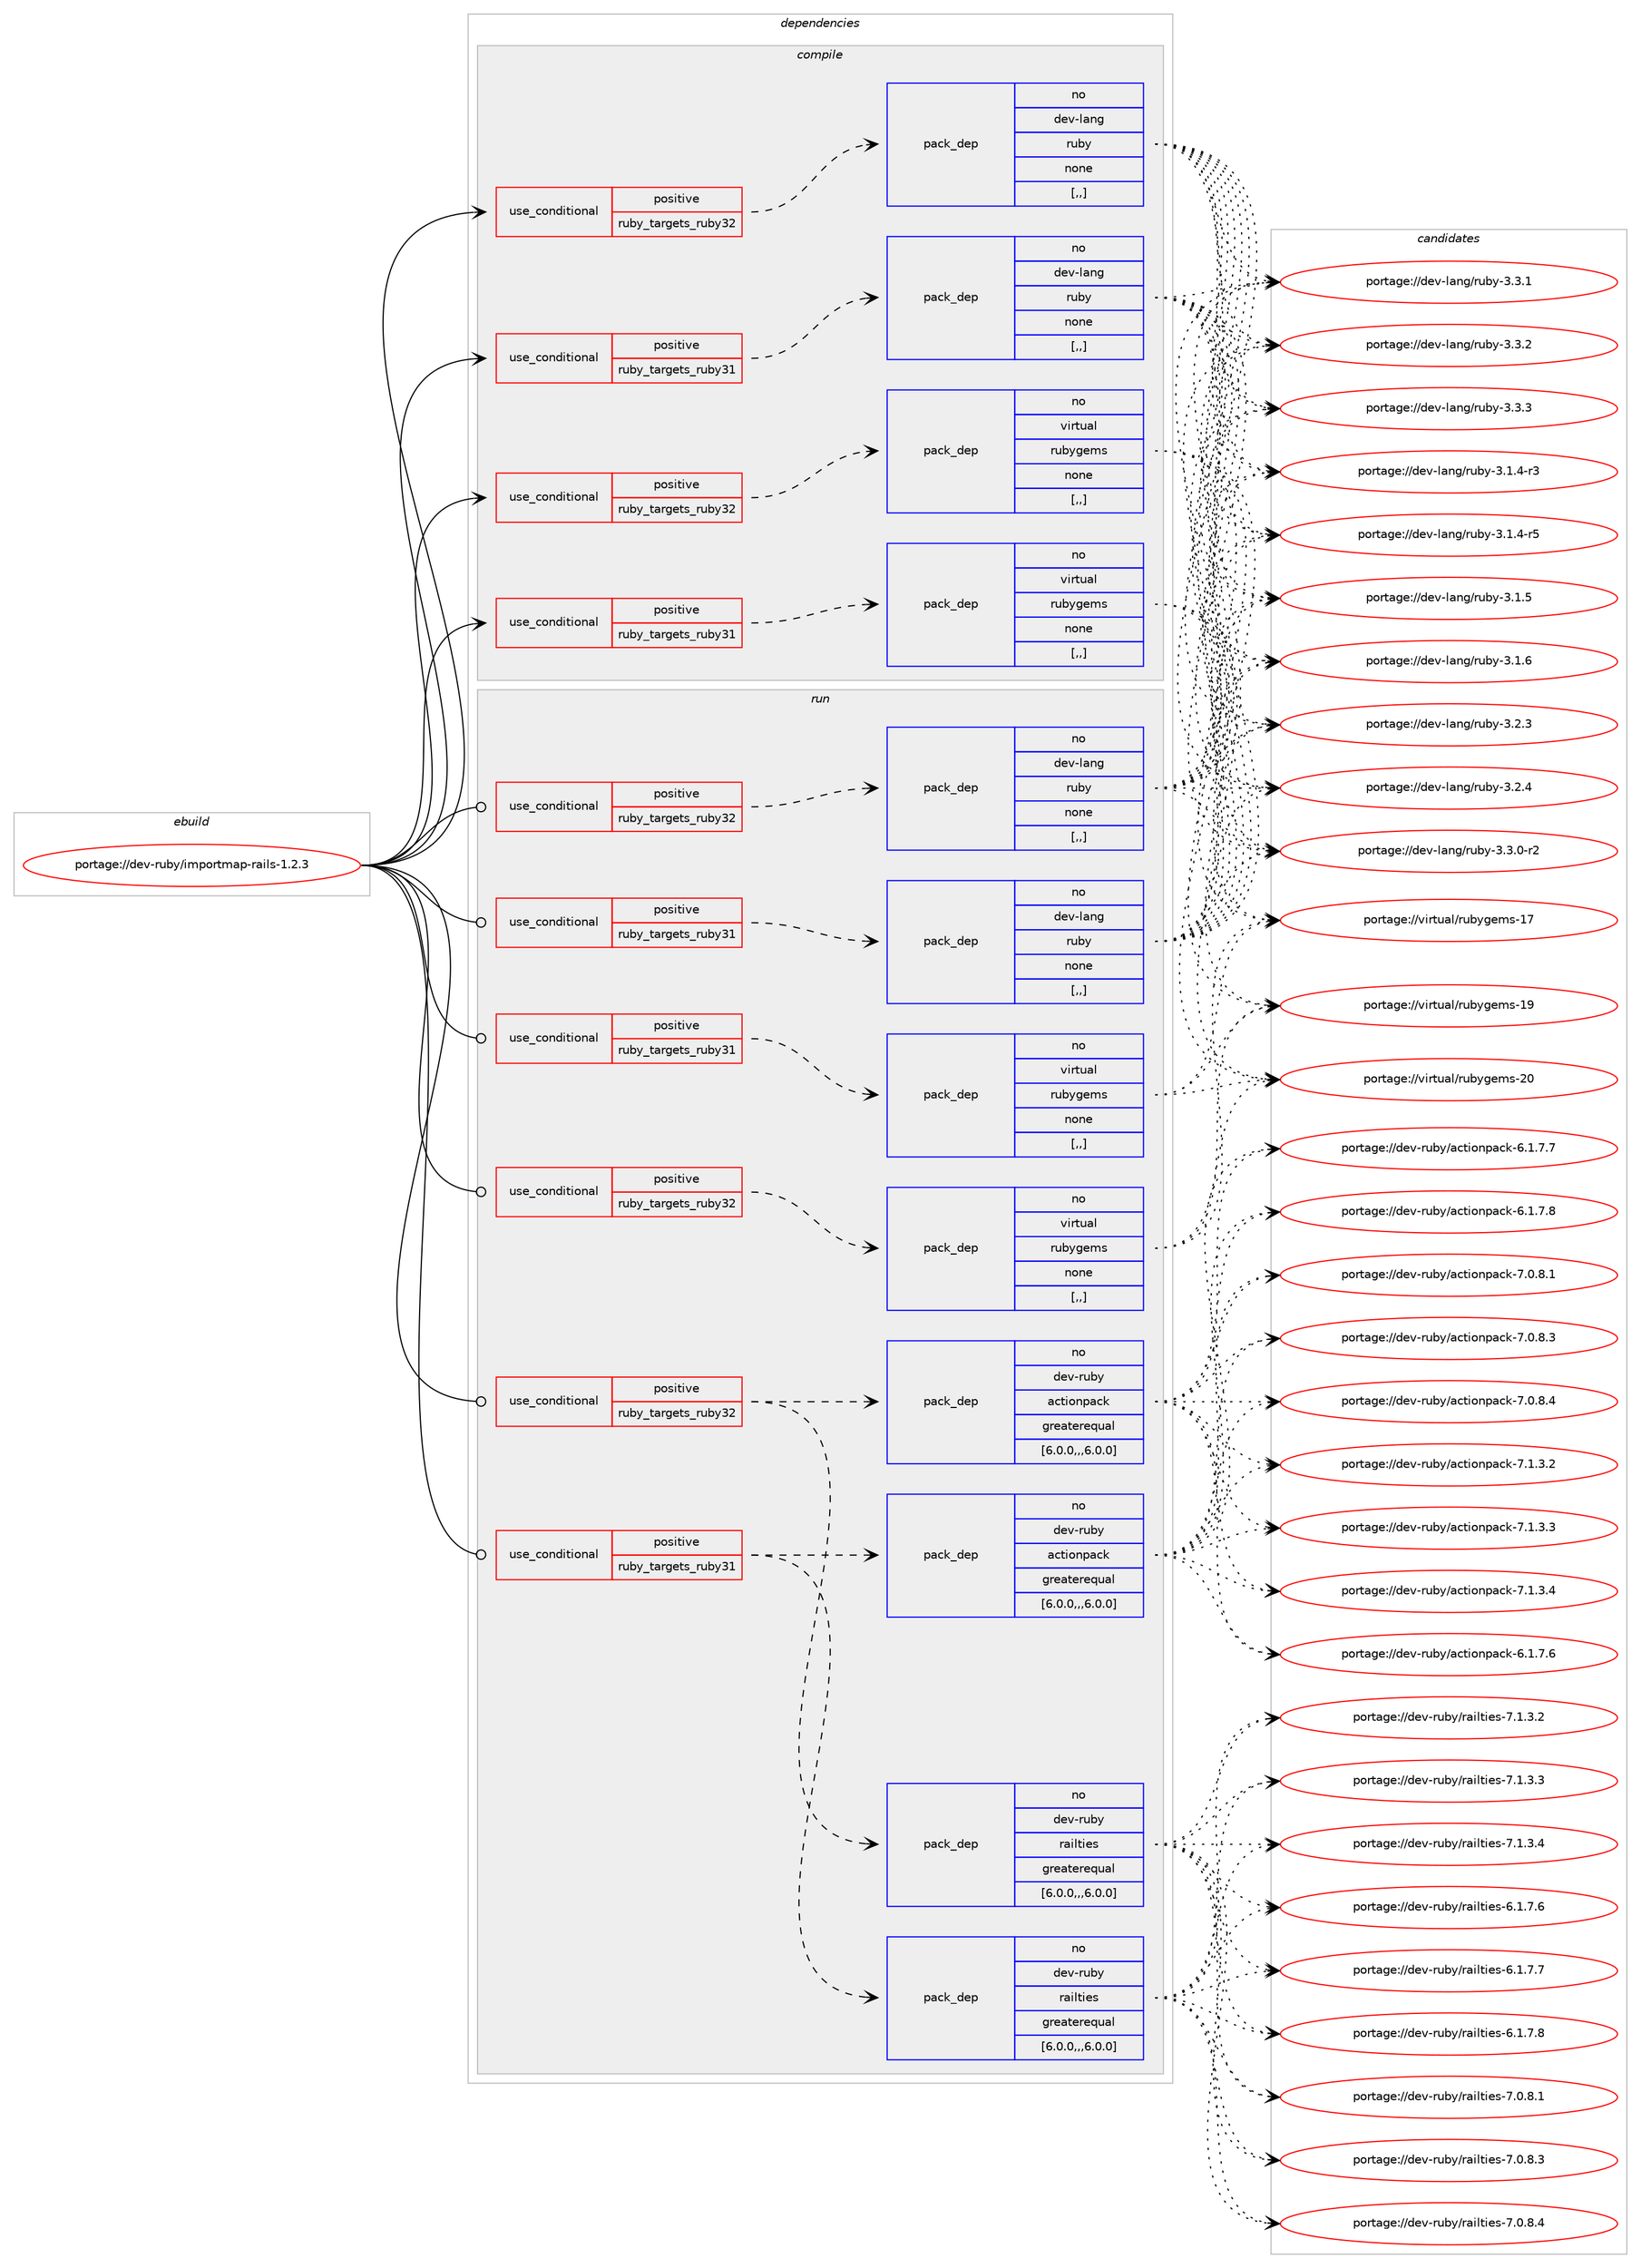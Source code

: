 digraph prolog {

# *************
# Graph options
# *************

newrank=true;
concentrate=true;
compound=true;
graph [rankdir=LR,fontname=Helvetica,fontsize=10,ranksep=1.5];#, ranksep=2.5, nodesep=0.2];
edge  [arrowhead=vee];
node  [fontname=Helvetica,fontsize=10];

# **********
# The ebuild
# **********

subgraph cluster_leftcol {
color=gray;
rank=same;
label=<<i>ebuild</i>>;
id [label="portage://dev-ruby/importmap-rails-1.2.3", color=red, width=4, href="../dev-ruby/importmap-rails-1.2.3.svg"];
}

# ****************
# The dependencies
# ****************

subgraph cluster_midcol {
color=gray;
label=<<i>dependencies</i>>;
subgraph cluster_compile {
fillcolor="#eeeeee";
style=filled;
label=<<i>compile</i>>;
subgraph cond47918 {
dependency182986 [label=<<TABLE BORDER="0" CELLBORDER="1" CELLSPACING="0" CELLPADDING="4"><TR><TD ROWSPAN="3" CELLPADDING="10">use_conditional</TD></TR><TR><TD>positive</TD></TR><TR><TD>ruby_targets_ruby31</TD></TR></TABLE>>, shape=none, color=red];
subgraph pack133771 {
dependency182987 [label=<<TABLE BORDER="0" CELLBORDER="1" CELLSPACING="0" CELLPADDING="4" WIDTH="220"><TR><TD ROWSPAN="6" CELLPADDING="30">pack_dep</TD></TR><TR><TD WIDTH="110">no</TD></TR><TR><TD>dev-lang</TD></TR><TR><TD>ruby</TD></TR><TR><TD>none</TD></TR><TR><TD>[,,]</TD></TR></TABLE>>, shape=none, color=blue];
}
dependency182986:e -> dependency182987:w [weight=20,style="dashed",arrowhead="vee"];
}
id:e -> dependency182986:w [weight=20,style="solid",arrowhead="vee"];
subgraph cond47919 {
dependency182988 [label=<<TABLE BORDER="0" CELLBORDER="1" CELLSPACING="0" CELLPADDING="4"><TR><TD ROWSPAN="3" CELLPADDING="10">use_conditional</TD></TR><TR><TD>positive</TD></TR><TR><TD>ruby_targets_ruby31</TD></TR></TABLE>>, shape=none, color=red];
subgraph pack133772 {
dependency182989 [label=<<TABLE BORDER="0" CELLBORDER="1" CELLSPACING="0" CELLPADDING="4" WIDTH="220"><TR><TD ROWSPAN="6" CELLPADDING="30">pack_dep</TD></TR><TR><TD WIDTH="110">no</TD></TR><TR><TD>virtual</TD></TR><TR><TD>rubygems</TD></TR><TR><TD>none</TD></TR><TR><TD>[,,]</TD></TR></TABLE>>, shape=none, color=blue];
}
dependency182988:e -> dependency182989:w [weight=20,style="dashed",arrowhead="vee"];
}
id:e -> dependency182988:w [weight=20,style="solid",arrowhead="vee"];
subgraph cond47920 {
dependency182990 [label=<<TABLE BORDER="0" CELLBORDER="1" CELLSPACING="0" CELLPADDING="4"><TR><TD ROWSPAN="3" CELLPADDING="10">use_conditional</TD></TR><TR><TD>positive</TD></TR><TR><TD>ruby_targets_ruby32</TD></TR></TABLE>>, shape=none, color=red];
subgraph pack133773 {
dependency182991 [label=<<TABLE BORDER="0" CELLBORDER="1" CELLSPACING="0" CELLPADDING="4" WIDTH="220"><TR><TD ROWSPAN="6" CELLPADDING="30">pack_dep</TD></TR><TR><TD WIDTH="110">no</TD></TR><TR><TD>dev-lang</TD></TR><TR><TD>ruby</TD></TR><TR><TD>none</TD></TR><TR><TD>[,,]</TD></TR></TABLE>>, shape=none, color=blue];
}
dependency182990:e -> dependency182991:w [weight=20,style="dashed",arrowhead="vee"];
}
id:e -> dependency182990:w [weight=20,style="solid",arrowhead="vee"];
subgraph cond47921 {
dependency182992 [label=<<TABLE BORDER="0" CELLBORDER="1" CELLSPACING="0" CELLPADDING="4"><TR><TD ROWSPAN="3" CELLPADDING="10">use_conditional</TD></TR><TR><TD>positive</TD></TR><TR><TD>ruby_targets_ruby32</TD></TR></TABLE>>, shape=none, color=red];
subgraph pack133774 {
dependency182993 [label=<<TABLE BORDER="0" CELLBORDER="1" CELLSPACING="0" CELLPADDING="4" WIDTH="220"><TR><TD ROWSPAN="6" CELLPADDING="30">pack_dep</TD></TR><TR><TD WIDTH="110">no</TD></TR><TR><TD>virtual</TD></TR><TR><TD>rubygems</TD></TR><TR><TD>none</TD></TR><TR><TD>[,,]</TD></TR></TABLE>>, shape=none, color=blue];
}
dependency182992:e -> dependency182993:w [weight=20,style="dashed",arrowhead="vee"];
}
id:e -> dependency182992:w [weight=20,style="solid",arrowhead="vee"];
}
subgraph cluster_compileandrun {
fillcolor="#eeeeee";
style=filled;
label=<<i>compile and run</i>>;
}
subgraph cluster_run {
fillcolor="#eeeeee";
style=filled;
label=<<i>run</i>>;
subgraph cond47922 {
dependency182994 [label=<<TABLE BORDER="0" CELLBORDER="1" CELLSPACING="0" CELLPADDING="4"><TR><TD ROWSPAN="3" CELLPADDING="10">use_conditional</TD></TR><TR><TD>positive</TD></TR><TR><TD>ruby_targets_ruby31</TD></TR></TABLE>>, shape=none, color=red];
subgraph pack133775 {
dependency182995 [label=<<TABLE BORDER="0" CELLBORDER="1" CELLSPACING="0" CELLPADDING="4" WIDTH="220"><TR><TD ROWSPAN="6" CELLPADDING="30">pack_dep</TD></TR><TR><TD WIDTH="110">no</TD></TR><TR><TD>dev-lang</TD></TR><TR><TD>ruby</TD></TR><TR><TD>none</TD></TR><TR><TD>[,,]</TD></TR></TABLE>>, shape=none, color=blue];
}
dependency182994:e -> dependency182995:w [weight=20,style="dashed",arrowhead="vee"];
}
id:e -> dependency182994:w [weight=20,style="solid",arrowhead="odot"];
subgraph cond47923 {
dependency182996 [label=<<TABLE BORDER="0" CELLBORDER="1" CELLSPACING="0" CELLPADDING="4"><TR><TD ROWSPAN="3" CELLPADDING="10">use_conditional</TD></TR><TR><TD>positive</TD></TR><TR><TD>ruby_targets_ruby31</TD></TR></TABLE>>, shape=none, color=red];
subgraph pack133776 {
dependency182997 [label=<<TABLE BORDER="0" CELLBORDER="1" CELLSPACING="0" CELLPADDING="4" WIDTH="220"><TR><TD ROWSPAN="6" CELLPADDING="30">pack_dep</TD></TR><TR><TD WIDTH="110">no</TD></TR><TR><TD>dev-ruby</TD></TR><TR><TD>actionpack</TD></TR><TR><TD>greaterequal</TD></TR><TR><TD>[6.0.0,,,6.0.0]</TD></TR></TABLE>>, shape=none, color=blue];
}
dependency182996:e -> dependency182997:w [weight=20,style="dashed",arrowhead="vee"];
subgraph pack133777 {
dependency182998 [label=<<TABLE BORDER="0" CELLBORDER="1" CELLSPACING="0" CELLPADDING="4" WIDTH="220"><TR><TD ROWSPAN="6" CELLPADDING="30">pack_dep</TD></TR><TR><TD WIDTH="110">no</TD></TR><TR><TD>dev-ruby</TD></TR><TR><TD>railties</TD></TR><TR><TD>greaterequal</TD></TR><TR><TD>[6.0.0,,,6.0.0]</TD></TR></TABLE>>, shape=none, color=blue];
}
dependency182996:e -> dependency182998:w [weight=20,style="dashed",arrowhead="vee"];
}
id:e -> dependency182996:w [weight=20,style="solid",arrowhead="odot"];
subgraph cond47924 {
dependency182999 [label=<<TABLE BORDER="0" CELLBORDER="1" CELLSPACING="0" CELLPADDING="4"><TR><TD ROWSPAN="3" CELLPADDING="10">use_conditional</TD></TR><TR><TD>positive</TD></TR><TR><TD>ruby_targets_ruby31</TD></TR></TABLE>>, shape=none, color=red];
subgraph pack133778 {
dependency183000 [label=<<TABLE BORDER="0" CELLBORDER="1" CELLSPACING="0" CELLPADDING="4" WIDTH="220"><TR><TD ROWSPAN="6" CELLPADDING="30">pack_dep</TD></TR><TR><TD WIDTH="110">no</TD></TR><TR><TD>virtual</TD></TR><TR><TD>rubygems</TD></TR><TR><TD>none</TD></TR><TR><TD>[,,]</TD></TR></TABLE>>, shape=none, color=blue];
}
dependency182999:e -> dependency183000:w [weight=20,style="dashed",arrowhead="vee"];
}
id:e -> dependency182999:w [weight=20,style="solid",arrowhead="odot"];
subgraph cond47925 {
dependency183001 [label=<<TABLE BORDER="0" CELLBORDER="1" CELLSPACING="0" CELLPADDING="4"><TR><TD ROWSPAN="3" CELLPADDING="10">use_conditional</TD></TR><TR><TD>positive</TD></TR><TR><TD>ruby_targets_ruby32</TD></TR></TABLE>>, shape=none, color=red];
subgraph pack133779 {
dependency183002 [label=<<TABLE BORDER="0" CELLBORDER="1" CELLSPACING="0" CELLPADDING="4" WIDTH="220"><TR><TD ROWSPAN="6" CELLPADDING="30">pack_dep</TD></TR><TR><TD WIDTH="110">no</TD></TR><TR><TD>dev-lang</TD></TR><TR><TD>ruby</TD></TR><TR><TD>none</TD></TR><TR><TD>[,,]</TD></TR></TABLE>>, shape=none, color=blue];
}
dependency183001:e -> dependency183002:w [weight=20,style="dashed",arrowhead="vee"];
}
id:e -> dependency183001:w [weight=20,style="solid",arrowhead="odot"];
subgraph cond47926 {
dependency183003 [label=<<TABLE BORDER="0" CELLBORDER="1" CELLSPACING="0" CELLPADDING="4"><TR><TD ROWSPAN="3" CELLPADDING="10">use_conditional</TD></TR><TR><TD>positive</TD></TR><TR><TD>ruby_targets_ruby32</TD></TR></TABLE>>, shape=none, color=red];
subgraph pack133780 {
dependency183004 [label=<<TABLE BORDER="0" CELLBORDER="1" CELLSPACING="0" CELLPADDING="4" WIDTH="220"><TR><TD ROWSPAN="6" CELLPADDING="30">pack_dep</TD></TR><TR><TD WIDTH="110">no</TD></TR><TR><TD>dev-ruby</TD></TR><TR><TD>actionpack</TD></TR><TR><TD>greaterequal</TD></TR><TR><TD>[6.0.0,,,6.0.0]</TD></TR></TABLE>>, shape=none, color=blue];
}
dependency183003:e -> dependency183004:w [weight=20,style="dashed",arrowhead="vee"];
subgraph pack133781 {
dependency183005 [label=<<TABLE BORDER="0" CELLBORDER="1" CELLSPACING="0" CELLPADDING="4" WIDTH="220"><TR><TD ROWSPAN="6" CELLPADDING="30">pack_dep</TD></TR><TR><TD WIDTH="110">no</TD></TR><TR><TD>dev-ruby</TD></TR><TR><TD>railties</TD></TR><TR><TD>greaterequal</TD></TR><TR><TD>[6.0.0,,,6.0.0]</TD></TR></TABLE>>, shape=none, color=blue];
}
dependency183003:e -> dependency183005:w [weight=20,style="dashed",arrowhead="vee"];
}
id:e -> dependency183003:w [weight=20,style="solid",arrowhead="odot"];
subgraph cond47927 {
dependency183006 [label=<<TABLE BORDER="0" CELLBORDER="1" CELLSPACING="0" CELLPADDING="4"><TR><TD ROWSPAN="3" CELLPADDING="10">use_conditional</TD></TR><TR><TD>positive</TD></TR><TR><TD>ruby_targets_ruby32</TD></TR></TABLE>>, shape=none, color=red];
subgraph pack133782 {
dependency183007 [label=<<TABLE BORDER="0" CELLBORDER="1" CELLSPACING="0" CELLPADDING="4" WIDTH="220"><TR><TD ROWSPAN="6" CELLPADDING="30">pack_dep</TD></TR><TR><TD WIDTH="110">no</TD></TR><TR><TD>virtual</TD></TR><TR><TD>rubygems</TD></TR><TR><TD>none</TD></TR><TR><TD>[,,]</TD></TR></TABLE>>, shape=none, color=blue];
}
dependency183006:e -> dependency183007:w [weight=20,style="dashed",arrowhead="vee"];
}
id:e -> dependency183006:w [weight=20,style="solid",arrowhead="odot"];
}
}

# **************
# The candidates
# **************

subgraph cluster_choices {
rank=same;
color=gray;
label=<<i>candidates</i>>;

subgraph choice133771 {
color=black;
nodesep=1;
choice100101118451089711010347114117981214551464946524511451 [label="portage://dev-lang/ruby-3.1.4-r3", color=red, width=4,href="../dev-lang/ruby-3.1.4-r3.svg"];
choice100101118451089711010347114117981214551464946524511453 [label="portage://dev-lang/ruby-3.1.4-r5", color=red, width=4,href="../dev-lang/ruby-3.1.4-r5.svg"];
choice10010111845108971101034711411798121455146494653 [label="portage://dev-lang/ruby-3.1.5", color=red, width=4,href="../dev-lang/ruby-3.1.5.svg"];
choice10010111845108971101034711411798121455146494654 [label="portage://dev-lang/ruby-3.1.6", color=red, width=4,href="../dev-lang/ruby-3.1.6.svg"];
choice10010111845108971101034711411798121455146504651 [label="portage://dev-lang/ruby-3.2.3", color=red, width=4,href="../dev-lang/ruby-3.2.3.svg"];
choice10010111845108971101034711411798121455146504652 [label="portage://dev-lang/ruby-3.2.4", color=red, width=4,href="../dev-lang/ruby-3.2.4.svg"];
choice100101118451089711010347114117981214551465146484511450 [label="portage://dev-lang/ruby-3.3.0-r2", color=red, width=4,href="../dev-lang/ruby-3.3.0-r2.svg"];
choice10010111845108971101034711411798121455146514649 [label="portage://dev-lang/ruby-3.3.1", color=red, width=4,href="../dev-lang/ruby-3.3.1.svg"];
choice10010111845108971101034711411798121455146514650 [label="portage://dev-lang/ruby-3.3.2", color=red, width=4,href="../dev-lang/ruby-3.3.2.svg"];
choice10010111845108971101034711411798121455146514651 [label="portage://dev-lang/ruby-3.3.3", color=red, width=4,href="../dev-lang/ruby-3.3.3.svg"];
dependency182987:e -> choice100101118451089711010347114117981214551464946524511451:w [style=dotted,weight="100"];
dependency182987:e -> choice100101118451089711010347114117981214551464946524511453:w [style=dotted,weight="100"];
dependency182987:e -> choice10010111845108971101034711411798121455146494653:w [style=dotted,weight="100"];
dependency182987:e -> choice10010111845108971101034711411798121455146494654:w [style=dotted,weight="100"];
dependency182987:e -> choice10010111845108971101034711411798121455146504651:w [style=dotted,weight="100"];
dependency182987:e -> choice10010111845108971101034711411798121455146504652:w [style=dotted,weight="100"];
dependency182987:e -> choice100101118451089711010347114117981214551465146484511450:w [style=dotted,weight="100"];
dependency182987:e -> choice10010111845108971101034711411798121455146514649:w [style=dotted,weight="100"];
dependency182987:e -> choice10010111845108971101034711411798121455146514650:w [style=dotted,weight="100"];
dependency182987:e -> choice10010111845108971101034711411798121455146514651:w [style=dotted,weight="100"];
}
subgraph choice133772 {
color=black;
nodesep=1;
choice118105114116117971084711411798121103101109115454955 [label="portage://virtual/rubygems-17", color=red, width=4,href="../virtual/rubygems-17.svg"];
choice118105114116117971084711411798121103101109115454957 [label="portage://virtual/rubygems-19", color=red, width=4,href="../virtual/rubygems-19.svg"];
choice118105114116117971084711411798121103101109115455048 [label="portage://virtual/rubygems-20", color=red, width=4,href="../virtual/rubygems-20.svg"];
dependency182989:e -> choice118105114116117971084711411798121103101109115454955:w [style=dotted,weight="100"];
dependency182989:e -> choice118105114116117971084711411798121103101109115454957:w [style=dotted,weight="100"];
dependency182989:e -> choice118105114116117971084711411798121103101109115455048:w [style=dotted,weight="100"];
}
subgraph choice133773 {
color=black;
nodesep=1;
choice100101118451089711010347114117981214551464946524511451 [label="portage://dev-lang/ruby-3.1.4-r3", color=red, width=4,href="../dev-lang/ruby-3.1.4-r3.svg"];
choice100101118451089711010347114117981214551464946524511453 [label="portage://dev-lang/ruby-3.1.4-r5", color=red, width=4,href="../dev-lang/ruby-3.1.4-r5.svg"];
choice10010111845108971101034711411798121455146494653 [label="portage://dev-lang/ruby-3.1.5", color=red, width=4,href="../dev-lang/ruby-3.1.5.svg"];
choice10010111845108971101034711411798121455146494654 [label="portage://dev-lang/ruby-3.1.6", color=red, width=4,href="../dev-lang/ruby-3.1.6.svg"];
choice10010111845108971101034711411798121455146504651 [label="portage://dev-lang/ruby-3.2.3", color=red, width=4,href="../dev-lang/ruby-3.2.3.svg"];
choice10010111845108971101034711411798121455146504652 [label="portage://dev-lang/ruby-3.2.4", color=red, width=4,href="../dev-lang/ruby-3.2.4.svg"];
choice100101118451089711010347114117981214551465146484511450 [label="portage://dev-lang/ruby-3.3.0-r2", color=red, width=4,href="../dev-lang/ruby-3.3.0-r2.svg"];
choice10010111845108971101034711411798121455146514649 [label="portage://dev-lang/ruby-3.3.1", color=red, width=4,href="../dev-lang/ruby-3.3.1.svg"];
choice10010111845108971101034711411798121455146514650 [label="portage://dev-lang/ruby-3.3.2", color=red, width=4,href="../dev-lang/ruby-3.3.2.svg"];
choice10010111845108971101034711411798121455146514651 [label="portage://dev-lang/ruby-3.3.3", color=red, width=4,href="../dev-lang/ruby-3.3.3.svg"];
dependency182991:e -> choice100101118451089711010347114117981214551464946524511451:w [style=dotted,weight="100"];
dependency182991:e -> choice100101118451089711010347114117981214551464946524511453:w [style=dotted,weight="100"];
dependency182991:e -> choice10010111845108971101034711411798121455146494653:w [style=dotted,weight="100"];
dependency182991:e -> choice10010111845108971101034711411798121455146494654:w [style=dotted,weight="100"];
dependency182991:e -> choice10010111845108971101034711411798121455146504651:w [style=dotted,weight="100"];
dependency182991:e -> choice10010111845108971101034711411798121455146504652:w [style=dotted,weight="100"];
dependency182991:e -> choice100101118451089711010347114117981214551465146484511450:w [style=dotted,weight="100"];
dependency182991:e -> choice10010111845108971101034711411798121455146514649:w [style=dotted,weight="100"];
dependency182991:e -> choice10010111845108971101034711411798121455146514650:w [style=dotted,weight="100"];
dependency182991:e -> choice10010111845108971101034711411798121455146514651:w [style=dotted,weight="100"];
}
subgraph choice133774 {
color=black;
nodesep=1;
choice118105114116117971084711411798121103101109115454955 [label="portage://virtual/rubygems-17", color=red, width=4,href="../virtual/rubygems-17.svg"];
choice118105114116117971084711411798121103101109115454957 [label="portage://virtual/rubygems-19", color=red, width=4,href="../virtual/rubygems-19.svg"];
choice118105114116117971084711411798121103101109115455048 [label="portage://virtual/rubygems-20", color=red, width=4,href="../virtual/rubygems-20.svg"];
dependency182993:e -> choice118105114116117971084711411798121103101109115454955:w [style=dotted,weight="100"];
dependency182993:e -> choice118105114116117971084711411798121103101109115454957:w [style=dotted,weight="100"];
dependency182993:e -> choice118105114116117971084711411798121103101109115455048:w [style=dotted,weight="100"];
}
subgraph choice133775 {
color=black;
nodesep=1;
choice100101118451089711010347114117981214551464946524511451 [label="portage://dev-lang/ruby-3.1.4-r3", color=red, width=4,href="../dev-lang/ruby-3.1.4-r3.svg"];
choice100101118451089711010347114117981214551464946524511453 [label="portage://dev-lang/ruby-3.1.4-r5", color=red, width=4,href="../dev-lang/ruby-3.1.4-r5.svg"];
choice10010111845108971101034711411798121455146494653 [label="portage://dev-lang/ruby-3.1.5", color=red, width=4,href="../dev-lang/ruby-3.1.5.svg"];
choice10010111845108971101034711411798121455146494654 [label="portage://dev-lang/ruby-3.1.6", color=red, width=4,href="../dev-lang/ruby-3.1.6.svg"];
choice10010111845108971101034711411798121455146504651 [label="portage://dev-lang/ruby-3.2.3", color=red, width=4,href="../dev-lang/ruby-3.2.3.svg"];
choice10010111845108971101034711411798121455146504652 [label="portage://dev-lang/ruby-3.2.4", color=red, width=4,href="../dev-lang/ruby-3.2.4.svg"];
choice100101118451089711010347114117981214551465146484511450 [label="portage://dev-lang/ruby-3.3.0-r2", color=red, width=4,href="../dev-lang/ruby-3.3.0-r2.svg"];
choice10010111845108971101034711411798121455146514649 [label="portage://dev-lang/ruby-3.3.1", color=red, width=4,href="../dev-lang/ruby-3.3.1.svg"];
choice10010111845108971101034711411798121455146514650 [label="portage://dev-lang/ruby-3.3.2", color=red, width=4,href="../dev-lang/ruby-3.3.2.svg"];
choice10010111845108971101034711411798121455146514651 [label="portage://dev-lang/ruby-3.3.3", color=red, width=4,href="../dev-lang/ruby-3.3.3.svg"];
dependency182995:e -> choice100101118451089711010347114117981214551464946524511451:w [style=dotted,weight="100"];
dependency182995:e -> choice100101118451089711010347114117981214551464946524511453:w [style=dotted,weight="100"];
dependency182995:e -> choice10010111845108971101034711411798121455146494653:w [style=dotted,weight="100"];
dependency182995:e -> choice10010111845108971101034711411798121455146494654:w [style=dotted,weight="100"];
dependency182995:e -> choice10010111845108971101034711411798121455146504651:w [style=dotted,weight="100"];
dependency182995:e -> choice10010111845108971101034711411798121455146504652:w [style=dotted,weight="100"];
dependency182995:e -> choice100101118451089711010347114117981214551465146484511450:w [style=dotted,weight="100"];
dependency182995:e -> choice10010111845108971101034711411798121455146514649:w [style=dotted,weight="100"];
dependency182995:e -> choice10010111845108971101034711411798121455146514650:w [style=dotted,weight="100"];
dependency182995:e -> choice10010111845108971101034711411798121455146514651:w [style=dotted,weight="100"];
}
subgraph choice133776 {
color=black;
nodesep=1;
choice100101118451141179812147979911610511111011297991074554464946554654 [label="portage://dev-ruby/actionpack-6.1.7.6", color=red, width=4,href="../dev-ruby/actionpack-6.1.7.6.svg"];
choice100101118451141179812147979911610511111011297991074554464946554655 [label="portage://dev-ruby/actionpack-6.1.7.7", color=red, width=4,href="../dev-ruby/actionpack-6.1.7.7.svg"];
choice100101118451141179812147979911610511111011297991074554464946554656 [label="portage://dev-ruby/actionpack-6.1.7.8", color=red, width=4,href="../dev-ruby/actionpack-6.1.7.8.svg"];
choice100101118451141179812147979911610511111011297991074555464846564649 [label="portage://dev-ruby/actionpack-7.0.8.1", color=red, width=4,href="../dev-ruby/actionpack-7.0.8.1.svg"];
choice100101118451141179812147979911610511111011297991074555464846564651 [label="portage://dev-ruby/actionpack-7.0.8.3", color=red, width=4,href="../dev-ruby/actionpack-7.0.8.3.svg"];
choice100101118451141179812147979911610511111011297991074555464846564652 [label="portage://dev-ruby/actionpack-7.0.8.4", color=red, width=4,href="../dev-ruby/actionpack-7.0.8.4.svg"];
choice100101118451141179812147979911610511111011297991074555464946514650 [label="portage://dev-ruby/actionpack-7.1.3.2", color=red, width=4,href="../dev-ruby/actionpack-7.1.3.2.svg"];
choice100101118451141179812147979911610511111011297991074555464946514651 [label="portage://dev-ruby/actionpack-7.1.3.3", color=red, width=4,href="../dev-ruby/actionpack-7.1.3.3.svg"];
choice100101118451141179812147979911610511111011297991074555464946514652 [label="portage://dev-ruby/actionpack-7.1.3.4", color=red, width=4,href="../dev-ruby/actionpack-7.1.3.4.svg"];
dependency182997:e -> choice100101118451141179812147979911610511111011297991074554464946554654:w [style=dotted,weight="100"];
dependency182997:e -> choice100101118451141179812147979911610511111011297991074554464946554655:w [style=dotted,weight="100"];
dependency182997:e -> choice100101118451141179812147979911610511111011297991074554464946554656:w [style=dotted,weight="100"];
dependency182997:e -> choice100101118451141179812147979911610511111011297991074555464846564649:w [style=dotted,weight="100"];
dependency182997:e -> choice100101118451141179812147979911610511111011297991074555464846564651:w [style=dotted,weight="100"];
dependency182997:e -> choice100101118451141179812147979911610511111011297991074555464846564652:w [style=dotted,weight="100"];
dependency182997:e -> choice100101118451141179812147979911610511111011297991074555464946514650:w [style=dotted,weight="100"];
dependency182997:e -> choice100101118451141179812147979911610511111011297991074555464946514651:w [style=dotted,weight="100"];
dependency182997:e -> choice100101118451141179812147979911610511111011297991074555464946514652:w [style=dotted,weight="100"];
}
subgraph choice133777 {
color=black;
nodesep=1;
choice100101118451141179812147114971051081161051011154554464946554654 [label="portage://dev-ruby/railties-6.1.7.6", color=red, width=4,href="../dev-ruby/railties-6.1.7.6.svg"];
choice100101118451141179812147114971051081161051011154554464946554655 [label="portage://dev-ruby/railties-6.1.7.7", color=red, width=4,href="../dev-ruby/railties-6.1.7.7.svg"];
choice100101118451141179812147114971051081161051011154554464946554656 [label="portage://dev-ruby/railties-6.1.7.8", color=red, width=4,href="../dev-ruby/railties-6.1.7.8.svg"];
choice100101118451141179812147114971051081161051011154555464846564649 [label="portage://dev-ruby/railties-7.0.8.1", color=red, width=4,href="../dev-ruby/railties-7.0.8.1.svg"];
choice100101118451141179812147114971051081161051011154555464846564651 [label="portage://dev-ruby/railties-7.0.8.3", color=red, width=4,href="../dev-ruby/railties-7.0.8.3.svg"];
choice100101118451141179812147114971051081161051011154555464846564652 [label="portage://dev-ruby/railties-7.0.8.4", color=red, width=4,href="../dev-ruby/railties-7.0.8.4.svg"];
choice100101118451141179812147114971051081161051011154555464946514650 [label="portage://dev-ruby/railties-7.1.3.2", color=red, width=4,href="../dev-ruby/railties-7.1.3.2.svg"];
choice100101118451141179812147114971051081161051011154555464946514651 [label="portage://dev-ruby/railties-7.1.3.3", color=red, width=4,href="../dev-ruby/railties-7.1.3.3.svg"];
choice100101118451141179812147114971051081161051011154555464946514652 [label="portage://dev-ruby/railties-7.1.3.4", color=red, width=4,href="../dev-ruby/railties-7.1.3.4.svg"];
dependency182998:e -> choice100101118451141179812147114971051081161051011154554464946554654:w [style=dotted,weight="100"];
dependency182998:e -> choice100101118451141179812147114971051081161051011154554464946554655:w [style=dotted,weight="100"];
dependency182998:e -> choice100101118451141179812147114971051081161051011154554464946554656:w [style=dotted,weight="100"];
dependency182998:e -> choice100101118451141179812147114971051081161051011154555464846564649:w [style=dotted,weight="100"];
dependency182998:e -> choice100101118451141179812147114971051081161051011154555464846564651:w [style=dotted,weight="100"];
dependency182998:e -> choice100101118451141179812147114971051081161051011154555464846564652:w [style=dotted,weight="100"];
dependency182998:e -> choice100101118451141179812147114971051081161051011154555464946514650:w [style=dotted,weight="100"];
dependency182998:e -> choice100101118451141179812147114971051081161051011154555464946514651:w [style=dotted,weight="100"];
dependency182998:e -> choice100101118451141179812147114971051081161051011154555464946514652:w [style=dotted,weight="100"];
}
subgraph choice133778 {
color=black;
nodesep=1;
choice118105114116117971084711411798121103101109115454955 [label="portage://virtual/rubygems-17", color=red, width=4,href="../virtual/rubygems-17.svg"];
choice118105114116117971084711411798121103101109115454957 [label="portage://virtual/rubygems-19", color=red, width=4,href="../virtual/rubygems-19.svg"];
choice118105114116117971084711411798121103101109115455048 [label="portage://virtual/rubygems-20", color=red, width=4,href="../virtual/rubygems-20.svg"];
dependency183000:e -> choice118105114116117971084711411798121103101109115454955:w [style=dotted,weight="100"];
dependency183000:e -> choice118105114116117971084711411798121103101109115454957:w [style=dotted,weight="100"];
dependency183000:e -> choice118105114116117971084711411798121103101109115455048:w [style=dotted,weight="100"];
}
subgraph choice133779 {
color=black;
nodesep=1;
choice100101118451089711010347114117981214551464946524511451 [label="portage://dev-lang/ruby-3.1.4-r3", color=red, width=4,href="../dev-lang/ruby-3.1.4-r3.svg"];
choice100101118451089711010347114117981214551464946524511453 [label="portage://dev-lang/ruby-3.1.4-r5", color=red, width=4,href="../dev-lang/ruby-3.1.4-r5.svg"];
choice10010111845108971101034711411798121455146494653 [label="portage://dev-lang/ruby-3.1.5", color=red, width=4,href="../dev-lang/ruby-3.1.5.svg"];
choice10010111845108971101034711411798121455146494654 [label="portage://dev-lang/ruby-3.1.6", color=red, width=4,href="../dev-lang/ruby-3.1.6.svg"];
choice10010111845108971101034711411798121455146504651 [label="portage://dev-lang/ruby-3.2.3", color=red, width=4,href="../dev-lang/ruby-3.2.3.svg"];
choice10010111845108971101034711411798121455146504652 [label="portage://dev-lang/ruby-3.2.4", color=red, width=4,href="../dev-lang/ruby-3.2.4.svg"];
choice100101118451089711010347114117981214551465146484511450 [label="portage://dev-lang/ruby-3.3.0-r2", color=red, width=4,href="../dev-lang/ruby-3.3.0-r2.svg"];
choice10010111845108971101034711411798121455146514649 [label="portage://dev-lang/ruby-3.3.1", color=red, width=4,href="../dev-lang/ruby-3.3.1.svg"];
choice10010111845108971101034711411798121455146514650 [label="portage://dev-lang/ruby-3.3.2", color=red, width=4,href="../dev-lang/ruby-3.3.2.svg"];
choice10010111845108971101034711411798121455146514651 [label="portage://dev-lang/ruby-3.3.3", color=red, width=4,href="../dev-lang/ruby-3.3.3.svg"];
dependency183002:e -> choice100101118451089711010347114117981214551464946524511451:w [style=dotted,weight="100"];
dependency183002:e -> choice100101118451089711010347114117981214551464946524511453:w [style=dotted,weight="100"];
dependency183002:e -> choice10010111845108971101034711411798121455146494653:w [style=dotted,weight="100"];
dependency183002:e -> choice10010111845108971101034711411798121455146494654:w [style=dotted,weight="100"];
dependency183002:e -> choice10010111845108971101034711411798121455146504651:w [style=dotted,weight="100"];
dependency183002:e -> choice10010111845108971101034711411798121455146504652:w [style=dotted,weight="100"];
dependency183002:e -> choice100101118451089711010347114117981214551465146484511450:w [style=dotted,weight="100"];
dependency183002:e -> choice10010111845108971101034711411798121455146514649:w [style=dotted,weight="100"];
dependency183002:e -> choice10010111845108971101034711411798121455146514650:w [style=dotted,weight="100"];
dependency183002:e -> choice10010111845108971101034711411798121455146514651:w [style=dotted,weight="100"];
}
subgraph choice133780 {
color=black;
nodesep=1;
choice100101118451141179812147979911610511111011297991074554464946554654 [label="portage://dev-ruby/actionpack-6.1.7.6", color=red, width=4,href="../dev-ruby/actionpack-6.1.7.6.svg"];
choice100101118451141179812147979911610511111011297991074554464946554655 [label="portage://dev-ruby/actionpack-6.1.7.7", color=red, width=4,href="../dev-ruby/actionpack-6.1.7.7.svg"];
choice100101118451141179812147979911610511111011297991074554464946554656 [label="portage://dev-ruby/actionpack-6.1.7.8", color=red, width=4,href="../dev-ruby/actionpack-6.1.7.8.svg"];
choice100101118451141179812147979911610511111011297991074555464846564649 [label="portage://dev-ruby/actionpack-7.0.8.1", color=red, width=4,href="../dev-ruby/actionpack-7.0.8.1.svg"];
choice100101118451141179812147979911610511111011297991074555464846564651 [label="portage://dev-ruby/actionpack-7.0.8.3", color=red, width=4,href="../dev-ruby/actionpack-7.0.8.3.svg"];
choice100101118451141179812147979911610511111011297991074555464846564652 [label="portage://dev-ruby/actionpack-7.0.8.4", color=red, width=4,href="../dev-ruby/actionpack-7.0.8.4.svg"];
choice100101118451141179812147979911610511111011297991074555464946514650 [label="portage://dev-ruby/actionpack-7.1.3.2", color=red, width=4,href="../dev-ruby/actionpack-7.1.3.2.svg"];
choice100101118451141179812147979911610511111011297991074555464946514651 [label="portage://dev-ruby/actionpack-7.1.3.3", color=red, width=4,href="../dev-ruby/actionpack-7.1.3.3.svg"];
choice100101118451141179812147979911610511111011297991074555464946514652 [label="portage://dev-ruby/actionpack-7.1.3.4", color=red, width=4,href="../dev-ruby/actionpack-7.1.3.4.svg"];
dependency183004:e -> choice100101118451141179812147979911610511111011297991074554464946554654:w [style=dotted,weight="100"];
dependency183004:e -> choice100101118451141179812147979911610511111011297991074554464946554655:w [style=dotted,weight="100"];
dependency183004:e -> choice100101118451141179812147979911610511111011297991074554464946554656:w [style=dotted,weight="100"];
dependency183004:e -> choice100101118451141179812147979911610511111011297991074555464846564649:w [style=dotted,weight="100"];
dependency183004:e -> choice100101118451141179812147979911610511111011297991074555464846564651:w [style=dotted,weight="100"];
dependency183004:e -> choice100101118451141179812147979911610511111011297991074555464846564652:w [style=dotted,weight="100"];
dependency183004:e -> choice100101118451141179812147979911610511111011297991074555464946514650:w [style=dotted,weight="100"];
dependency183004:e -> choice100101118451141179812147979911610511111011297991074555464946514651:w [style=dotted,weight="100"];
dependency183004:e -> choice100101118451141179812147979911610511111011297991074555464946514652:w [style=dotted,weight="100"];
}
subgraph choice133781 {
color=black;
nodesep=1;
choice100101118451141179812147114971051081161051011154554464946554654 [label="portage://dev-ruby/railties-6.1.7.6", color=red, width=4,href="../dev-ruby/railties-6.1.7.6.svg"];
choice100101118451141179812147114971051081161051011154554464946554655 [label="portage://dev-ruby/railties-6.1.7.7", color=red, width=4,href="../dev-ruby/railties-6.1.7.7.svg"];
choice100101118451141179812147114971051081161051011154554464946554656 [label="portage://dev-ruby/railties-6.1.7.8", color=red, width=4,href="../dev-ruby/railties-6.1.7.8.svg"];
choice100101118451141179812147114971051081161051011154555464846564649 [label="portage://dev-ruby/railties-7.0.8.1", color=red, width=4,href="../dev-ruby/railties-7.0.8.1.svg"];
choice100101118451141179812147114971051081161051011154555464846564651 [label="portage://dev-ruby/railties-7.0.8.3", color=red, width=4,href="../dev-ruby/railties-7.0.8.3.svg"];
choice100101118451141179812147114971051081161051011154555464846564652 [label="portage://dev-ruby/railties-7.0.8.4", color=red, width=4,href="../dev-ruby/railties-7.0.8.4.svg"];
choice100101118451141179812147114971051081161051011154555464946514650 [label="portage://dev-ruby/railties-7.1.3.2", color=red, width=4,href="../dev-ruby/railties-7.1.3.2.svg"];
choice100101118451141179812147114971051081161051011154555464946514651 [label="portage://dev-ruby/railties-7.1.3.3", color=red, width=4,href="../dev-ruby/railties-7.1.3.3.svg"];
choice100101118451141179812147114971051081161051011154555464946514652 [label="portage://dev-ruby/railties-7.1.3.4", color=red, width=4,href="../dev-ruby/railties-7.1.3.4.svg"];
dependency183005:e -> choice100101118451141179812147114971051081161051011154554464946554654:w [style=dotted,weight="100"];
dependency183005:e -> choice100101118451141179812147114971051081161051011154554464946554655:w [style=dotted,weight="100"];
dependency183005:e -> choice100101118451141179812147114971051081161051011154554464946554656:w [style=dotted,weight="100"];
dependency183005:e -> choice100101118451141179812147114971051081161051011154555464846564649:w [style=dotted,weight="100"];
dependency183005:e -> choice100101118451141179812147114971051081161051011154555464846564651:w [style=dotted,weight="100"];
dependency183005:e -> choice100101118451141179812147114971051081161051011154555464846564652:w [style=dotted,weight="100"];
dependency183005:e -> choice100101118451141179812147114971051081161051011154555464946514650:w [style=dotted,weight="100"];
dependency183005:e -> choice100101118451141179812147114971051081161051011154555464946514651:w [style=dotted,weight="100"];
dependency183005:e -> choice100101118451141179812147114971051081161051011154555464946514652:w [style=dotted,weight="100"];
}
subgraph choice133782 {
color=black;
nodesep=1;
choice118105114116117971084711411798121103101109115454955 [label="portage://virtual/rubygems-17", color=red, width=4,href="../virtual/rubygems-17.svg"];
choice118105114116117971084711411798121103101109115454957 [label="portage://virtual/rubygems-19", color=red, width=4,href="../virtual/rubygems-19.svg"];
choice118105114116117971084711411798121103101109115455048 [label="portage://virtual/rubygems-20", color=red, width=4,href="../virtual/rubygems-20.svg"];
dependency183007:e -> choice118105114116117971084711411798121103101109115454955:w [style=dotted,weight="100"];
dependency183007:e -> choice118105114116117971084711411798121103101109115454957:w [style=dotted,weight="100"];
dependency183007:e -> choice118105114116117971084711411798121103101109115455048:w [style=dotted,weight="100"];
}
}

}
